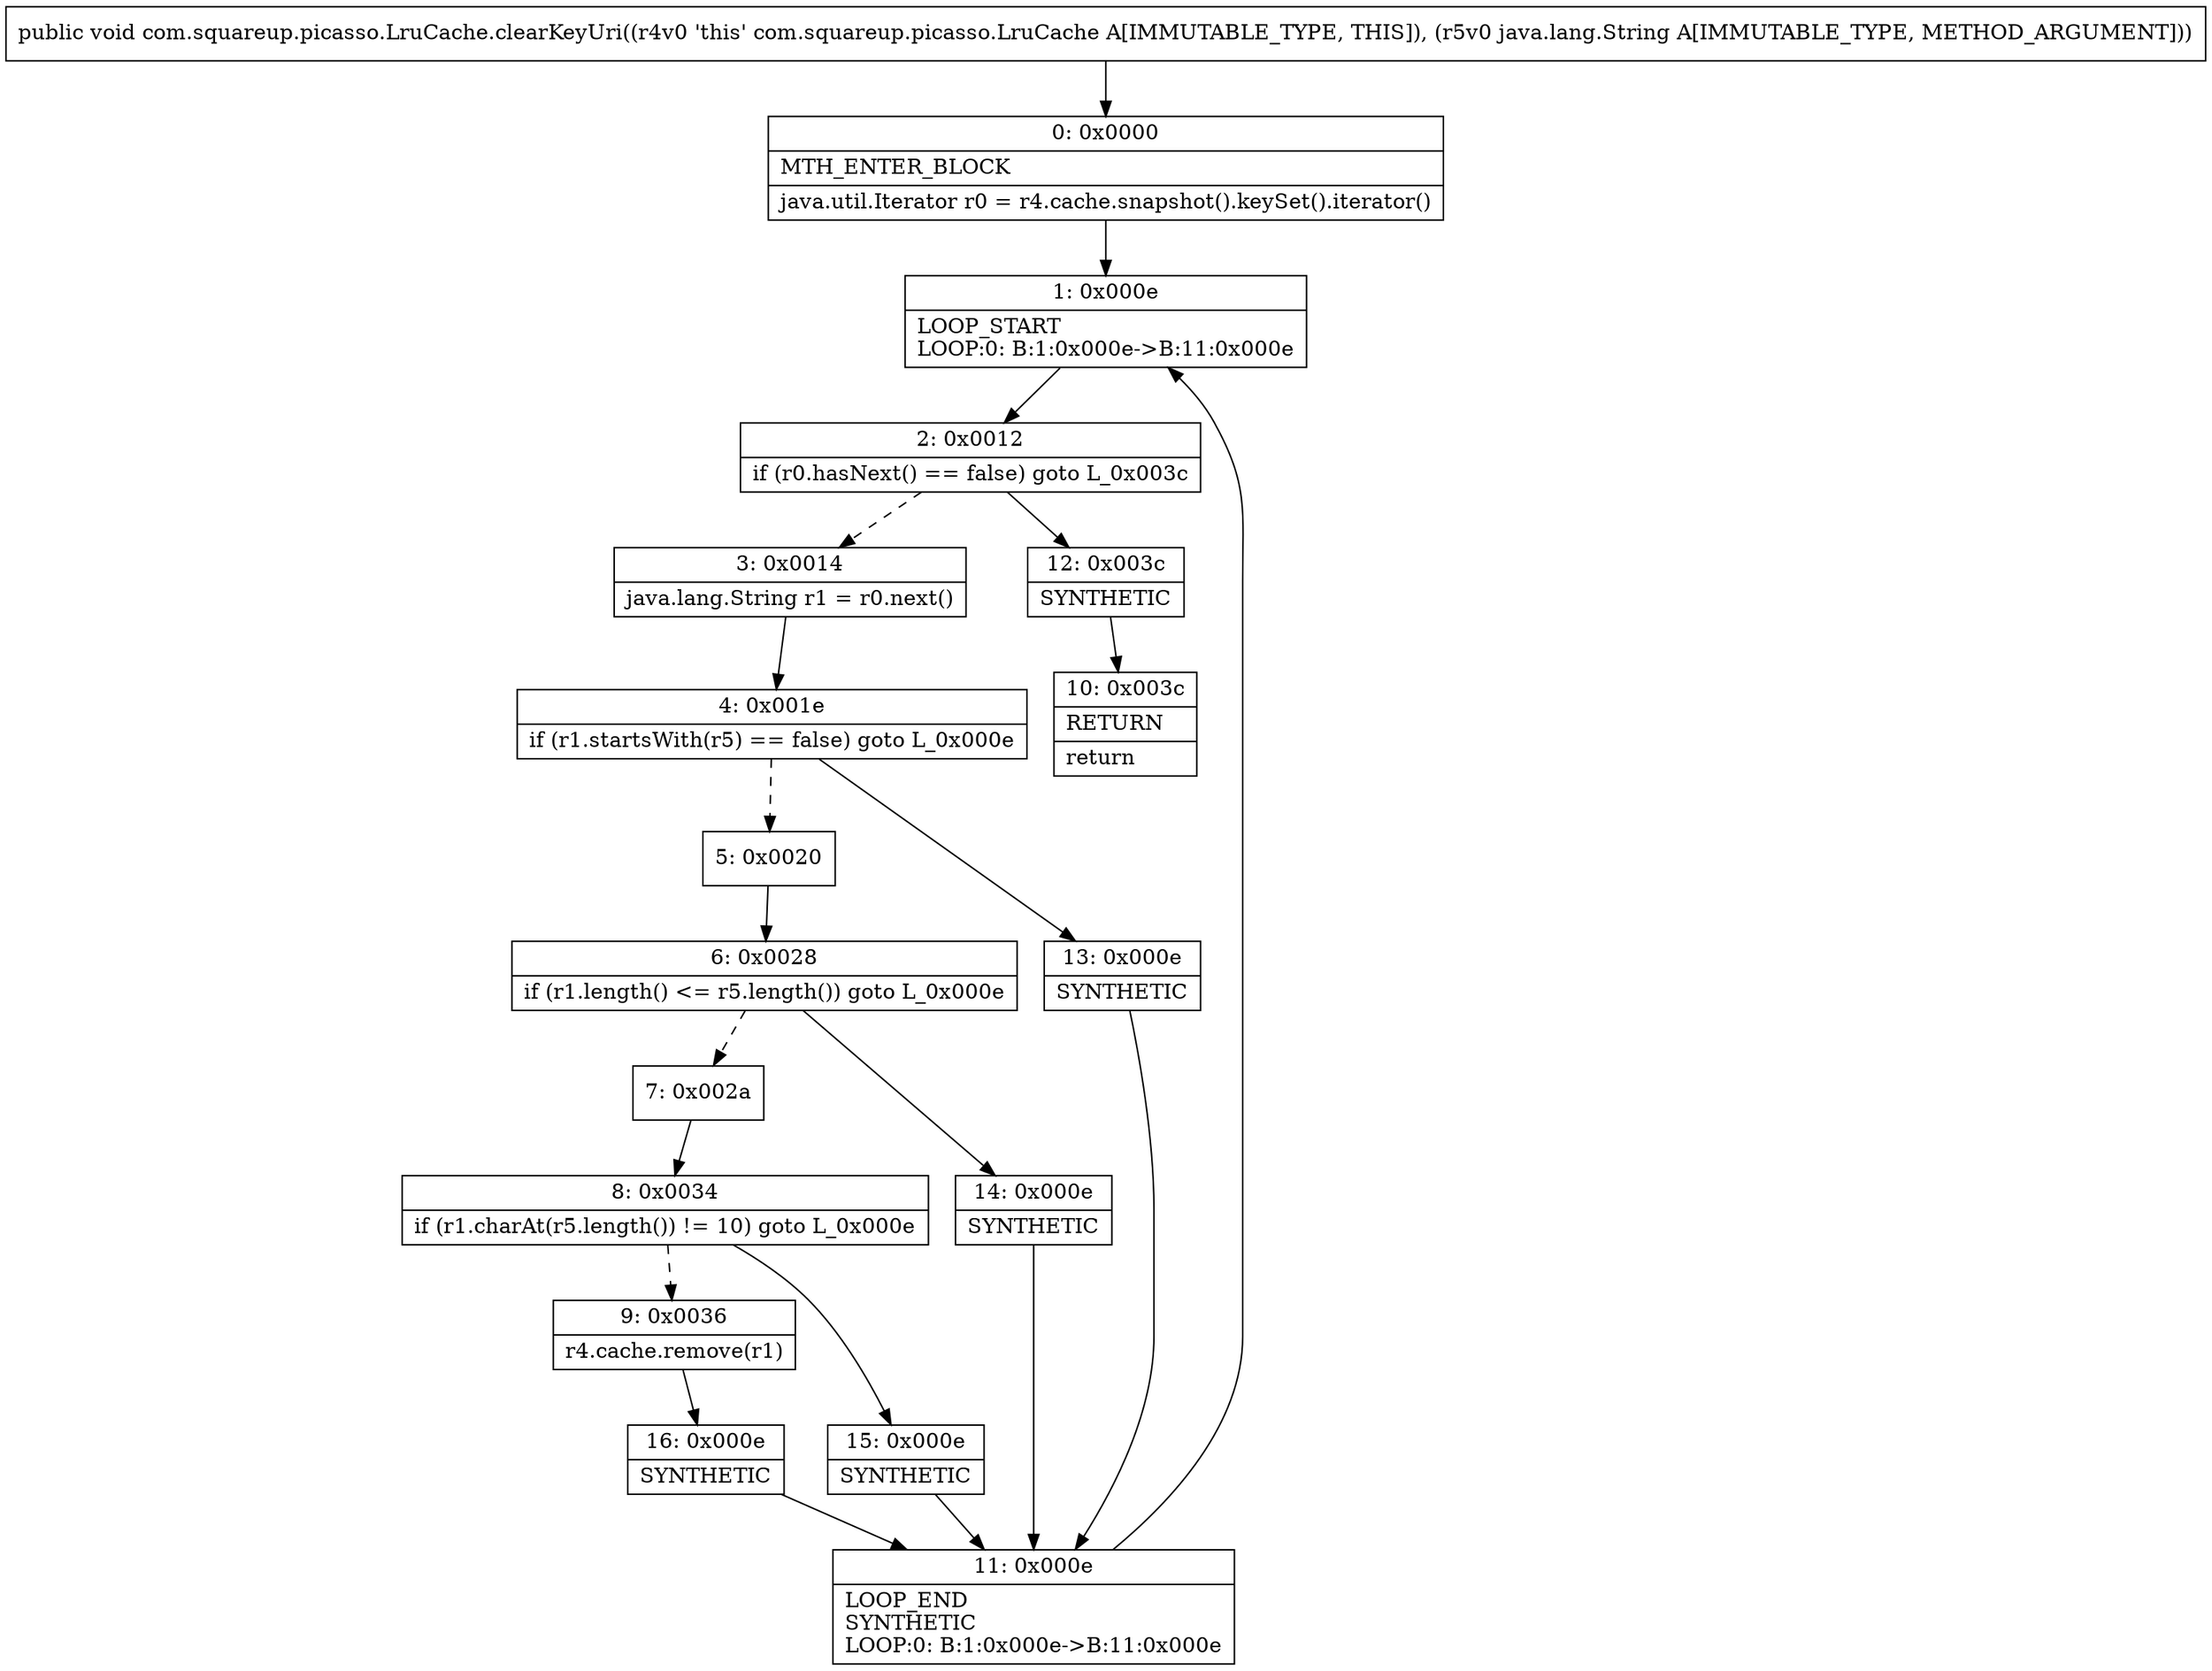 digraph "CFG forcom.squareup.picasso.LruCache.clearKeyUri(Ljava\/lang\/String;)V" {
Node_0 [shape=record,label="{0\:\ 0x0000|MTH_ENTER_BLOCK\l|java.util.Iterator r0 = r4.cache.snapshot().keySet().iterator()\l}"];
Node_1 [shape=record,label="{1\:\ 0x000e|LOOP_START\lLOOP:0: B:1:0x000e\-\>B:11:0x000e\l}"];
Node_2 [shape=record,label="{2\:\ 0x0012|if (r0.hasNext() == false) goto L_0x003c\l}"];
Node_3 [shape=record,label="{3\:\ 0x0014|java.lang.String r1 = r0.next()\l}"];
Node_4 [shape=record,label="{4\:\ 0x001e|if (r1.startsWith(r5) == false) goto L_0x000e\l}"];
Node_5 [shape=record,label="{5\:\ 0x0020}"];
Node_6 [shape=record,label="{6\:\ 0x0028|if (r1.length() \<= r5.length()) goto L_0x000e\l}"];
Node_7 [shape=record,label="{7\:\ 0x002a}"];
Node_8 [shape=record,label="{8\:\ 0x0034|if (r1.charAt(r5.length()) != 10) goto L_0x000e\l}"];
Node_9 [shape=record,label="{9\:\ 0x0036|r4.cache.remove(r1)\l}"];
Node_10 [shape=record,label="{10\:\ 0x003c|RETURN\l|return\l}"];
Node_11 [shape=record,label="{11\:\ 0x000e|LOOP_END\lSYNTHETIC\lLOOP:0: B:1:0x000e\-\>B:11:0x000e\l}"];
Node_12 [shape=record,label="{12\:\ 0x003c|SYNTHETIC\l}"];
Node_13 [shape=record,label="{13\:\ 0x000e|SYNTHETIC\l}"];
Node_14 [shape=record,label="{14\:\ 0x000e|SYNTHETIC\l}"];
Node_15 [shape=record,label="{15\:\ 0x000e|SYNTHETIC\l}"];
Node_16 [shape=record,label="{16\:\ 0x000e|SYNTHETIC\l}"];
MethodNode[shape=record,label="{public void com.squareup.picasso.LruCache.clearKeyUri((r4v0 'this' com.squareup.picasso.LruCache A[IMMUTABLE_TYPE, THIS]), (r5v0 java.lang.String A[IMMUTABLE_TYPE, METHOD_ARGUMENT])) }"];
MethodNode -> Node_0;
Node_0 -> Node_1;
Node_1 -> Node_2;
Node_2 -> Node_3[style=dashed];
Node_2 -> Node_12;
Node_3 -> Node_4;
Node_4 -> Node_5[style=dashed];
Node_4 -> Node_13;
Node_5 -> Node_6;
Node_6 -> Node_7[style=dashed];
Node_6 -> Node_14;
Node_7 -> Node_8;
Node_8 -> Node_9[style=dashed];
Node_8 -> Node_15;
Node_9 -> Node_16;
Node_11 -> Node_1;
Node_12 -> Node_10;
Node_13 -> Node_11;
Node_14 -> Node_11;
Node_15 -> Node_11;
Node_16 -> Node_11;
}

